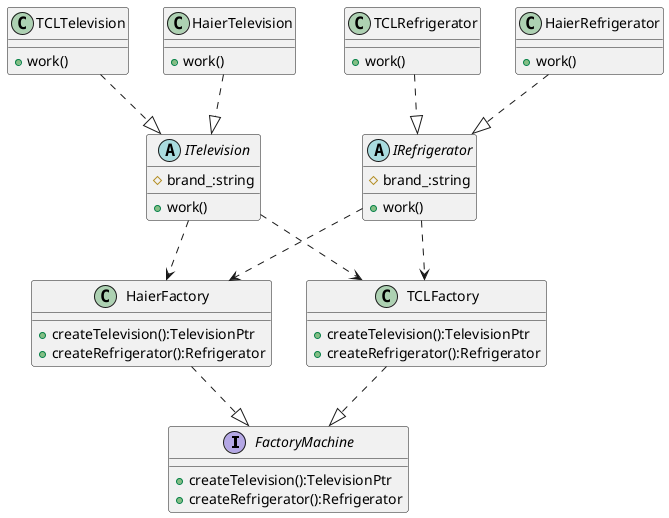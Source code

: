 @startuml
interface FactoryMachine{
+createTelevision():TelevisionPtr
+createRefrigerator():Refrigerator
}

class HaierFactory{
+createTelevision():TelevisionPtr
+createRefrigerator():Refrigerator
}

class TCLFactory{
+createTelevision():TelevisionPtr
+createRefrigerator():Refrigerator
}
abstract ITelevision{
   #brand_:string
   +work()
}
abstract IRefrigerator{
   #brand_:string
   +work()
}

class TCLTelevision{
   +work()
}
class TCLRefrigerator{
   +work()
}
class HaierTelevision{
   +work()
}
class HaierRefrigerator{
   +work()
}

HaierFactory..|>FactoryMachine
TCLFactory..|>FactoryMachine

IRefrigerator ..> HaierFactory
IRefrigerator ..> TCLFactory

ITelevision ..> HaierFactory
ITelevision ..> TCLFactory

HaierRefrigerator ..|> IRefrigerator
TCLRefrigerator ..|> IRefrigerator

HaierTelevision ..|> ITelevision
TCLTelevision ..|> ITelevision
@enduml